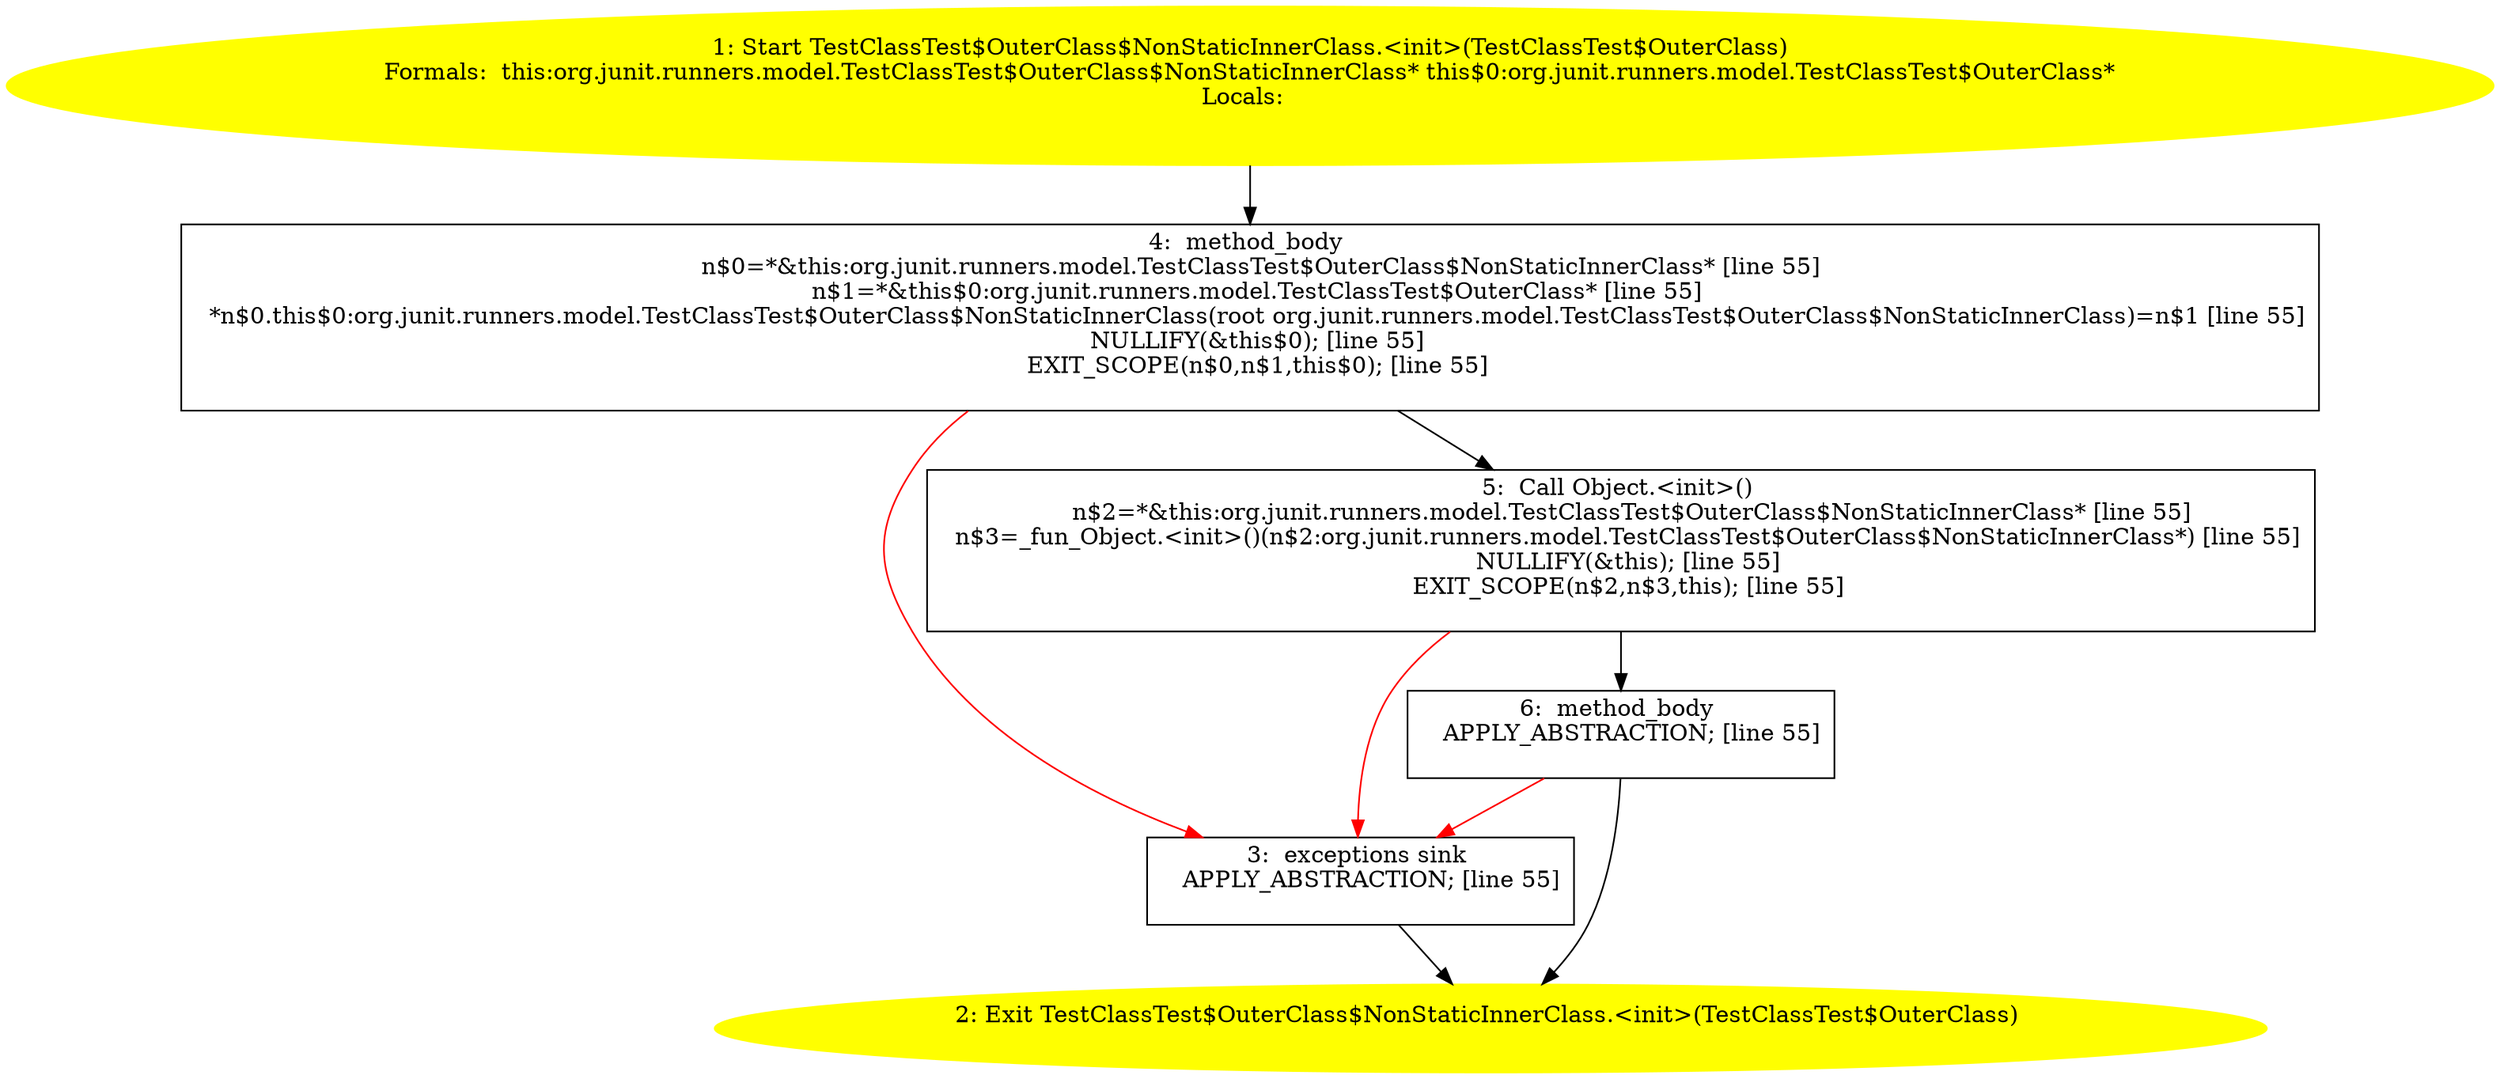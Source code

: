 /* @generated */
digraph cfg {
"org.junit.runners.model.TestClassTest$OuterClass$NonStaticInnerClass.<init>(org.junit.runners.model..6eee9642ac96fb2f852029fe45902781_1" [label="1: Start TestClassTest$OuterClass$NonStaticInnerClass.<init>(TestClassTest$OuterClass)\nFormals:  this:org.junit.runners.model.TestClassTest$OuterClass$NonStaticInnerClass* this$0:org.junit.runners.model.TestClassTest$OuterClass*\nLocals:  \n  " color=yellow style=filled]
	

	 "org.junit.runners.model.TestClassTest$OuterClass$NonStaticInnerClass.<init>(org.junit.runners.model..6eee9642ac96fb2f852029fe45902781_1" -> "org.junit.runners.model.TestClassTest$OuterClass$NonStaticInnerClass.<init>(org.junit.runners.model..6eee9642ac96fb2f852029fe45902781_4" ;
"org.junit.runners.model.TestClassTest$OuterClass$NonStaticInnerClass.<init>(org.junit.runners.model..6eee9642ac96fb2f852029fe45902781_2" [label="2: Exit TestClassTest$OuterClass$NonStaticInnerClass.<init>(TestClassTest$OuterClass) \n  " color=yellow style=filled]
	

"org.junit.runners.model.TestClassTest$OuterClass$NonStaticInnerClass.<init>(org.junit.runners.model..6eee9642ac96fb2f852029fe45902781_3" [label="3:  exceptions sink \n   APPLY_ABSTRACTION; [line 55]\n " shape="box"]
	

	 "org.junit.runners.model.TestClassTest$OuterClass$NonStaticInnerClass.<init>(org.junit.runners.model..6eee9642ac96fb2f852029fe45902781_3" -> "org.junit.runners.model.TestClassTest$OuterClass$NonStaticInnerClass.<init>(org.junit.runners.model..6eee9642ac96fb2f852029fe45902781_2" ;
"org.junit.runners.model.TestClassTest$OuterClass$NonStaticInnerClass.<init>(org.junit.runners.model..6eee9642ac96fb2f852029fe45902781_4" [label="4:  method_body \n   n$0=*&this:org.junit.runners.model.TestClassTest$OuterClass$NonStaticInnerClass* [line 55]\n  n$1=*&this$0:org.junit.runners.model.TestClassTest$OuterClass* [line 55]\n  *n$0.this$0:org.junit.runners.model.TestClassTest$OuterClass$NonStaticInnerClass(root org.junit.runners.model.TestClassTest$OuterClass$NonStaticInnerClass)=n$1 [line 55]\n  NULLIFY(&this$0); [line 55]\n  EXIT_SCOPE(n$0,n$1,this$0); [line 55]\n " shape="box"]
	

	 "org.junit.runners.model.TestClassTest$OuterClass$NonStaticInnerClass.<init>(org.junit.runners.model..6eee9642ac96fb2f852029fe45902781_4" -> "org.junit.runners.model.TestClassTest$OuterClass$NonStaticInnerClass.<init>(org.junit.runners.model..6eee9642ac96fb2f852029fe45902781_5" ;
	 "org.junit.runners.model.TestClassTest$OuterClass$NonStaticInnerClass.<init>(org.junit.runners.model..6eee9642ac96fb2f852029fe45902781_4" -> "org.junit.runners.model.TestClassTest$OuterClass$NonStaticInnerClass.<init>(org.junit.runners.model..6eee9642ac96fb2f852029fe45902781_3" [color="red" ];
"org.junit.runners.model.TestClassTest$OuterClass$NonStaticInnerClass.<init>(org.junit.runners.model..6eee9642ac96fb2f852029fe45902781_5" [label="5:  Call Object.<init>() \n   n$2=*&this:org.junit.runners.model.TestClassTest$OuterClass$NonStaticInnerClass* [line 55]\n  n$3=_fun_Object.<init>()(n$2:org.junit.runners.model.TestClassTest$OuterClass$NonStaticInnerClass*) [line 55]\n  NULLIFY(&this); [line 55]\n  EXIT_SCOPE(n$2,n$3,this); [line 55]\n " shape="box"]
	

	 "org.junit.runners.model.TestClassTest$OuterClass$NonStaticInnerClass.<init>(org.junit.runners.model..6eee9642ac96fb2f852029fe45902781_5" -> "org.junit.runners.model.TestClassTest$OuterClass$NonStaticInnerClass.<init>(org.junit.runners.model..6eee9642ac96fb2f852029fe45902781_6" ;
	 "org.junit.runners.model.TestClassTest$OuterClass$NonStaticInnerClass.<init>(org.junit.runners.model..6eee9642ac96fb2f852029fe45902781_5" -> "org.junit.runners.model.TestClassTest$OuterClass$NonStaticInnerClass.<init>(org.junit.runners.model..6eee9642ac96fb2f852029fe45902781_3" [color="red" ];
"org.junit.runners.model.TestClassTest$OuterClass$NonStaticInnerClass.<init>(org.junit.runners.model..6eee9642ac96fb2f852029fe45902781_6" [label="6:  method_body \n   APPLY_ABSTRACTION; [line 55]\n " shape="box"]
	

	 "org.junit.runners.model.TestClassTest$OuterClass$NonStaticInnerClass.<init>(org.junit.runners.model..6eee9642ac96fb2f852029fe45902781_6" -> "org.junit.runners.model.TestClassTest$OuterClass$NonStaticInnerClass.<init>(org.junit.runners.model..6eee9642ac96fb2f852029fe45902781_2" ;
	 "org.junit.runners.model.TestClassTest$OuterClass$NonStaticInnerClass.<init>(org.junit.runners.model..6eee9642ac96fb2f852029fe45902781_6" -> "org.junit.runners.model.TestClassTest$OuterClass$NonStaticInnerClass.<init>(org.junit.runners.model..6eee9642ac96fb2f852029fe45902781_3" [color="red" ];
}
